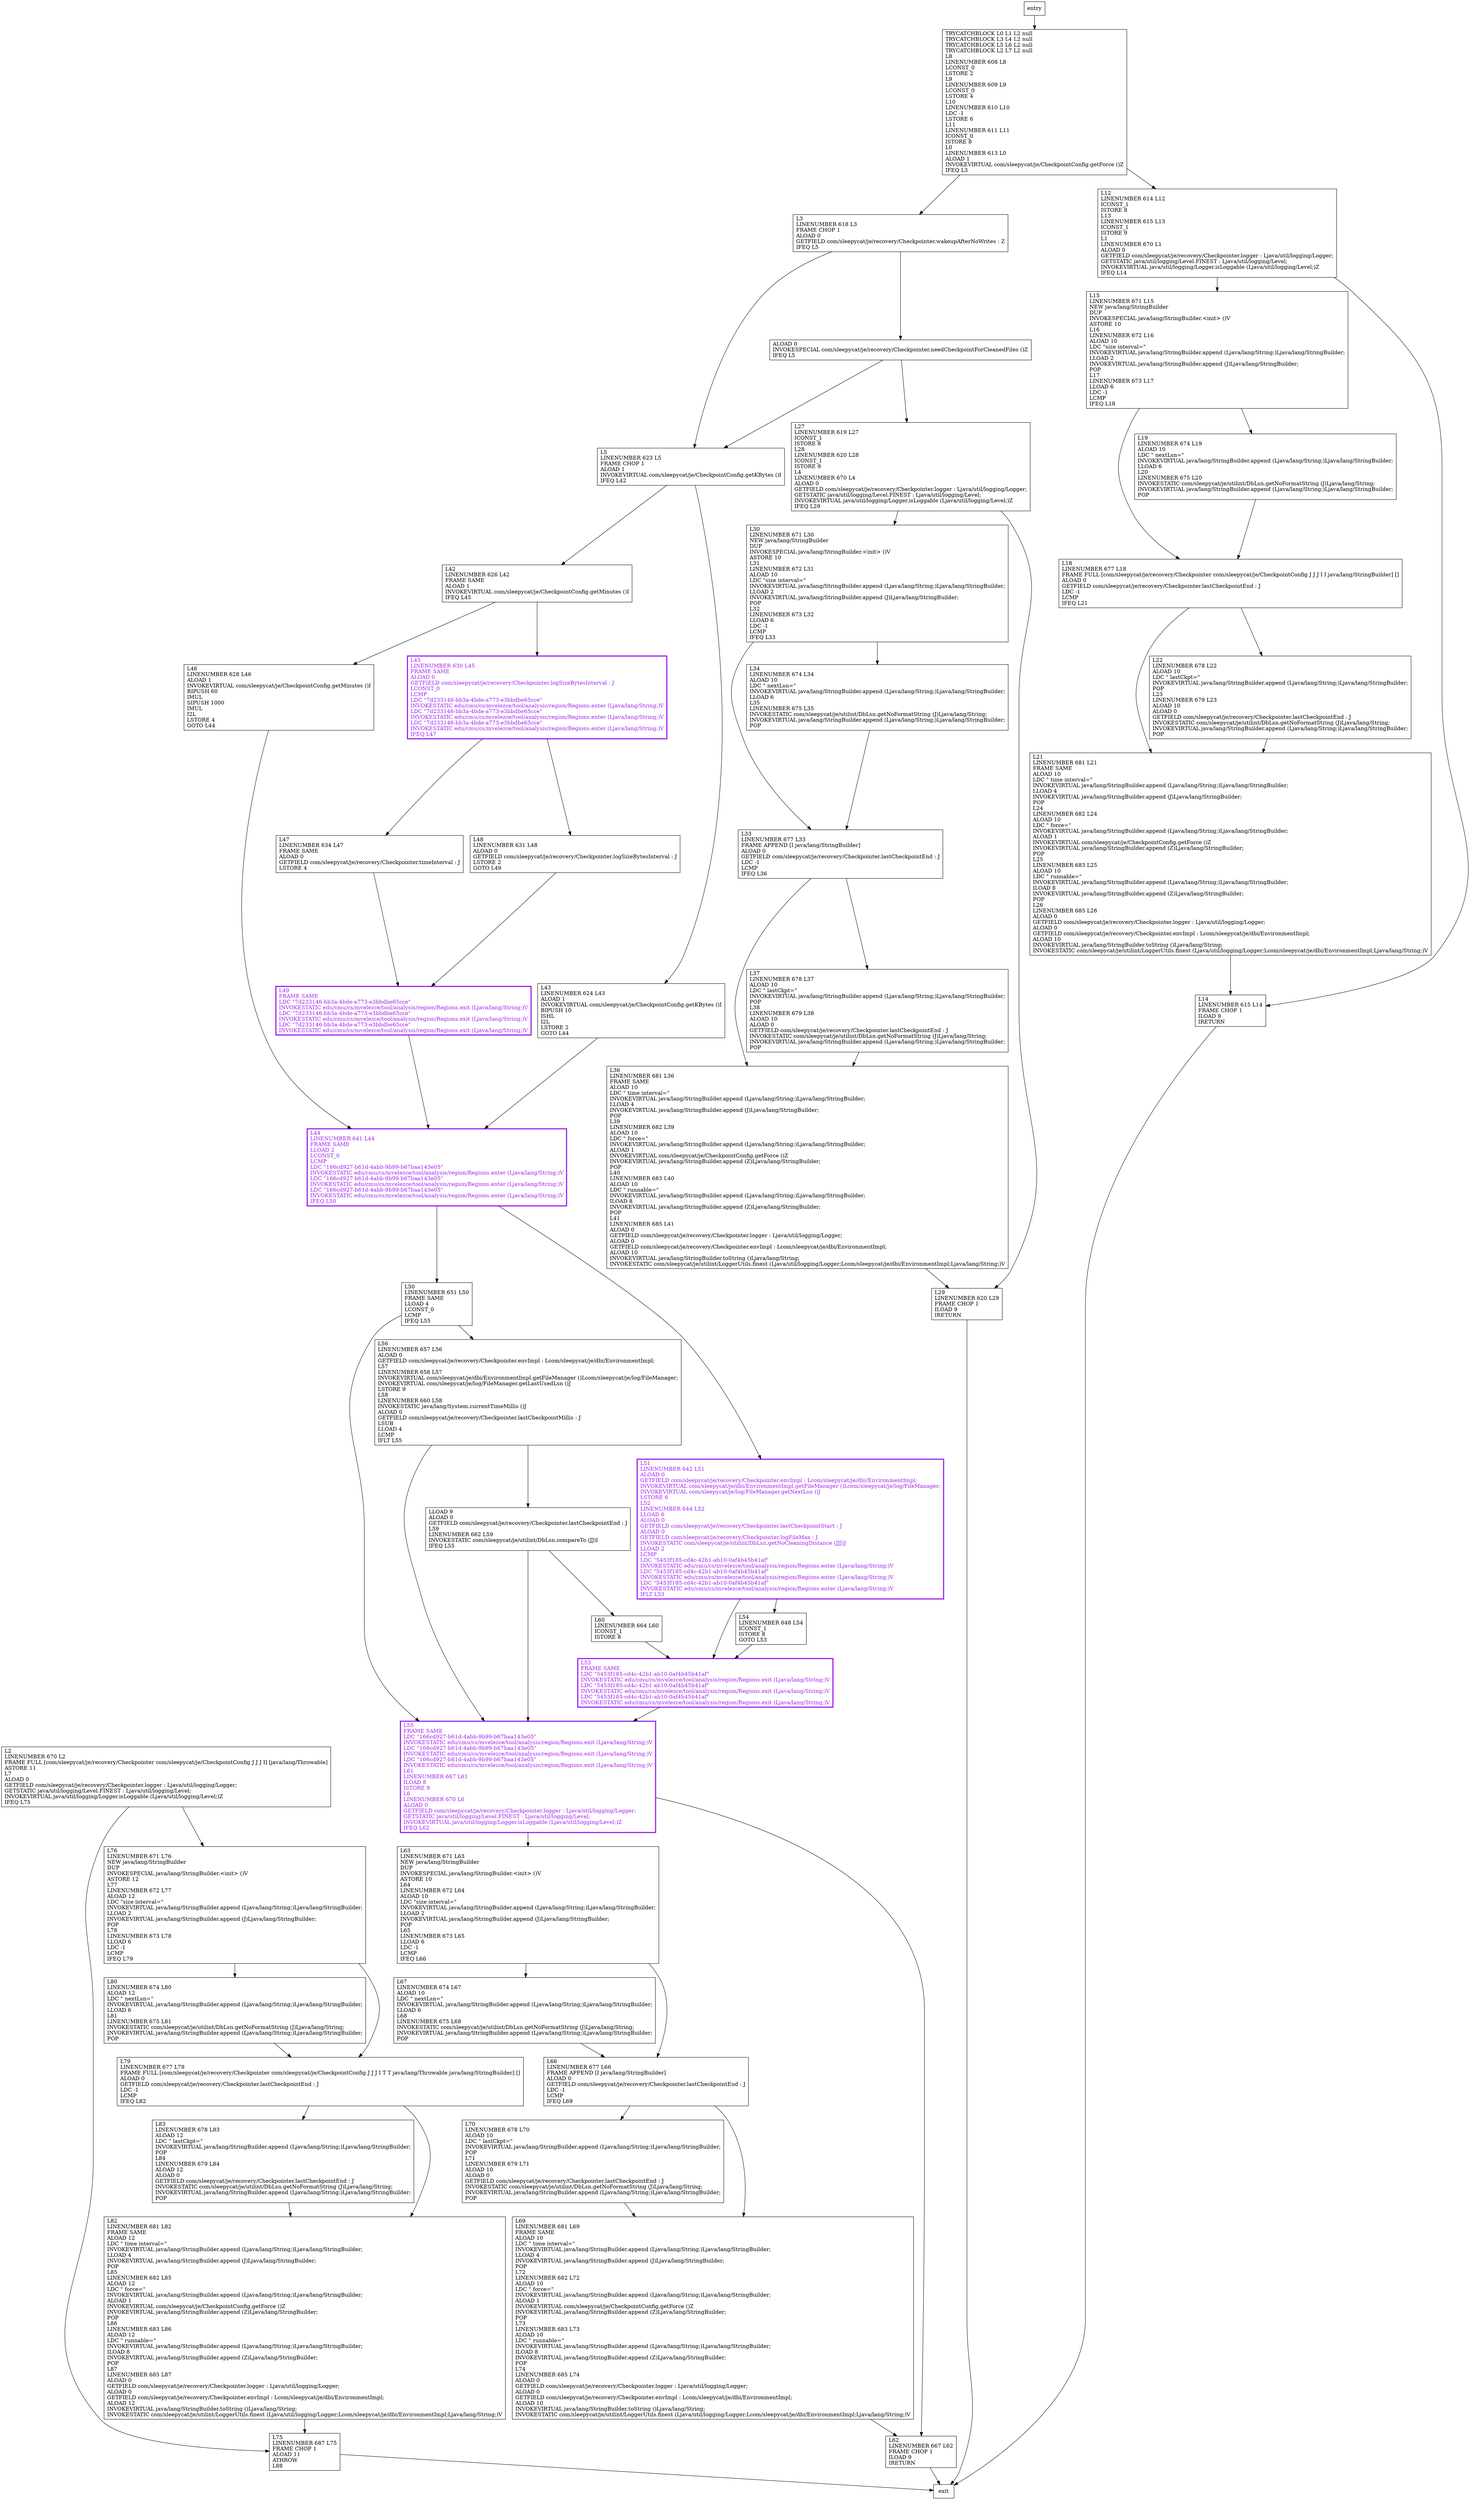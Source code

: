 digraph isRunnable {
node [shape=record];
887814593 [label="L37\lLINENUMBER 678 L37\lALOAD 10\lLDC \" lastCkpt=\"\lINVOKEVIRTUAL java/lang/StringBuilder.append (Ljava/lang/String;)Ljava/lang/StringBuilder;\lPOP\lL38\lLINENUMBER 679 L38\lALOAD 10\lALOAD 0\lGETFIELD com/sleepycat/je/recovery/Checkpointer.lastCheckpointEnd : J\lINVOKESTATIC com/sleepycat/je/utilint/DbLsn.getNoFormatString (J)Ljava/lang/String;\lINVOKEVIRTUAL java/lang/StringBuilder.append (Ljava/lang/String;)Ljava/lang/StringBuilder;\lPOP\l"];
1895167389 [label="TRYCATCHBLOCK L0 L1 L2 null\lTRYCATCHBLOCK L3 L4 L2 null\lTRYCATCHBLOCK L5 L6 L2 null\lTRYCATCHBLOCK L2 L7 L2 null\lL8\lLINENUMBER 608 L8\lLCONST_0\lLSTORE 2\lL9\lLINENUMBER 609 L9\lLCONST_0\lLSTORE 4\lL10\lLINENUMBER 610 L10\lLDC -1\lLSTORE 6\lL11\lLINENUMBER 611 L11\lICONST_0\lISTORE 8\lL0\lLINENUMBER 613 L0\lALOAD 1\lINVOKEVIRTUAL com/sleepycat/je/CheckpointConfig.getForce ()Z\lIFEQ L3\l"];
1434984256 [label="L42\lLINENUMBER 626 L42\lFRAME SAME\lALOAD 1\lINVOKEVIRTUAL com/sleepycat/je/CheckpointConfig.getMinutes ()I\lIFEQ L45\l"];
1135702755 [label="L19\lLINENUMBER 674 L19\lALOAD 10\lLDC \" nextLsn=\"\lINVOKEVIRTUAL java/lang/StringBuilder.append (Ljava/lang/String;)Ljava/lang/StringBuilder;\lLLOAD 6\lL20\lLINENUMBER 675 L20\lINVOKESTATIC com/sleepycat/je/utilint/DbLsn.getNoFormatString (J)Ljava/lang/String;\lINVOKEVIRTUAL java/lang/StringBuilder.append (Ljava/lang/String;)Ljava/lang/StringBuilder;\lPOP\l"];
1693260012 [label="L56\lLINENUMBER 657 L56\lALOAD 0\lGETFIELD com/sleepycat/je/recovery/Checkpointer.envImpl : Lcom/sleepycat/je/dbi/EnvironmentImpl;\lL57\lLINENUMBER 658 L57\lINVOKEVIRTUAL com/sleepycat/je/dbi/EnvironmentImpl.getFileManager ()Lcom/sleepycat/je/log/FileManager;\lINVOKEVIRTUAL com/sleepycat/je/log/FileManager.getLastUsedLsn ()J\lLSTORE 9\lL58\lLINENUMBER 660 L58\lINVOKESTATIC java/lang/System.currentTimeMillis ()J\lALOAD 0\lGETFIELD com/sleepycat/je/recovery/Checkpointer.lastCheckpointMillis : J\lLSUB\lLLOAD 4\lLCMP\lIFLT L55\l"];
1880527972 [label="L53\lFRAME SAME\lLDC \"5453f185-cd4c-42b1-ab10-0af4b45b41af\"\lINVOKESTATIC edu/cmu/cs/mvelezce/tool/analysis/region/Regions.exit (Ljava/lang/String;)V\lLDC \"5453f185-cd4c-42b1-ab10-0af4b45b41af\"\lINVOKESTATIC edu/cmu/cs/mvelezce/tool/analysis/region/Regions.exit (Ljava/lang/String;)V\lLDC \"5453f185-cd4c-42b1-ab10-0af4b45b41af\"\lINVOKESTATIC edu/cmu/cs/mvelezce/tool/analysis/region/Regions.exit (Ljava/lang/String;)V\l"];
2111700021 [label="L2\lLINENUMBER 670 L2\lFRAME FULL [com/sleepycat/je/recovery/Checkpointer com/sleepycat/je/CheckpointConfig J J J I] [java/lang/Throwable]\lASTORE 11\lL7\lALOAD 0\lGETFIELD com/sleepycat/je/recovery/Checkpointer.logger : Ljava/util/logging/Logger;\lGETSTATIC java/util/logging/Level.FINEST : Ljava/util/logging/Level;\lINVOKEVIRTUAL java/util/logging/Logger.isLoggable (Ljava/util/logging/Level;)Z\lIFEQ L75\l"];
613100385 [label="L44\lLINENUMBER 641 L44\lFRAME SAME\lLLOAD 2\lLCONST_0\lLCMP\lLDC \"166cd927-b61d-4abb-9b99-b67baa143e05\"\lINVOKESTATIC edu/cmu/cs/mvelezce/tool/analysis/region/Regions.enter (Ljava/lang/String;)V\lLDC \"166cd927-b61d-4abb-9b99-b67baa143e05\"\lINVOKESTATIC edu/cmu/cs/mvelezce/tool/analysis/region/Regions.enter (Ljava/lang/String;)V\lLDC \"166cd927-b61d-4abb-9b99-b67baa143e05\"\lINVOKESTATIC edu/cmu/cs/mvelezce/tool/analysis/region/Regions.enter (Ljava/lang/String;)V\lIFEQ L50\l"];
1872928774 [label="L3\lLINENUMBER 618 L3\lFRAME CHOP 1\lALOAD 0\lGETFIELD com/sleepycat/je/recovery/Checkpointer.wakeupAfterNoWrites : Z\lIFEQ L5\l"];
803175842 [label="L15\lLINENUMBER 671 L15\lNEW java/lang/StringBuilder\lDUP\lINVOKESPECIAL java/lang/StringBuilder.\<init\> ()V\lASTORE 10\lL16\lLINENUMBER 672 L16\lALOAD 10\lLDC \"size interval=\"\lINVOKEVIRTUAL java/lang/StringBuilder.append (Ljava/lang/String;)Ljava/lang/StringBuilder;\lLLOAD 2\lINVOKEVIRTUAL java/lang/StringBuilder.append (J)Ljava/lang/StringBuilder;\lPOP\lL17\lLINENUMBER 673 L17\lLLOAD 6\lLDC -1\lLCMP\lIFEQ L18\l"];
484258212 [label="L70\lLINENUMBER 678 L70\lALOAD 10\lLDC \" lastCkpt=\"\lINVOKEVIRTUAL java/lang/StringBuilder.append (Ljava/lang/String;)Ljava/lang/StringBuilder;\lPOP\lL71\lLINENUMBER 679 L71\lALOAD 10\lALOAD 0\lGETFIELD com/sleepycat/je/recovery/Checkpointer.lastCheckpointEnd : J\lINVOKESTATIC com/sleepycat/je/utilint/DbLsn.getNoFormatString (J)Ljava/lang/String;\lINVOKEVIRTUAL java/lang/StringBuilder.append (Ljava/lang/String;)Ljava/lang/StringBuilder;\lPOP\l"];
1699794502 [label="L60\lLINENUMBER 664 L60\lICONST_1\lISTORE 8\l"];
330472244 [label="L63\lLINENUMBER 671 L63\lNEW java/lang/StringBuilder\lDUP\lINVOKESPECIAL java/lang/StringBuilder.\<init\> ()V\lASTORE 10\lL64\lLINENUMBER 672 L64\lALOAD 10\lLDC \"size interval=\"\lINVOKEVIRTUAL java/lang/StringBuilder.append (Ljava/lang/String;)Ljava/lang/StringBuilder;\lLLOAD 2\lINVOKEVIRTUAL java/lang/StringBuilder.append (J)Ljava/lang/StringBuilder;\lPOP\lL65\lLINENUMBER 673 L65\lLLOAD 6\lLDC -1\lLCMP\lIFEQ L66\l"];
1950554162 [label="L12\lLINENUMBER 614 L12\lICONST_1\lISTORE 8\lL13\lLINENUMBER 615 L13\lICONST_1\lISTORE 9\lL1\lLINENUMBER 670 L1\lALOAD 0\lGETFIELD com/sleepycat/je/recovery/Checkpointer.logger : Ljava/util/logging/Logger;\lGETSTATIC java/util/logging/Level.FINEST : Ljava/util/logging/Level;\lINVOKEVIRTUAL java/util/logging/Logger.isLoggable (Ljava/util/logging/Level;)Z\lIFEQ L14\l"];
1423314849 [label="L22\lLINENUMBER 678 L22\lALOAD 10\lLDC \" lastCkpt=\"\lINVOKEVIRTUAL java/lang/StringBuilder.append (Ljava/lang/String;)Ljava/lang/StringBuilder;\lPOP\lL23\lLINENUMBER 679 L23\lALOAD 10\lALOAD 0\lGETFIELD com/sleepycat/je/recovery/Checkpointer.lastCheckpointEnd : J\lINVOKESTATIC com/sleepycat/je/utilint/DbLsn.getNoFormatString (J)Ljava/lang/String;\lINVOKEVIRTUAL java/lang/StringBuilder.append (Ljava/lang/String;)Ljava/lang/StringBuilder;\lPOP\l"];
1899064535 [label="L75\lLINENUMBER 687 L75\lFRAME CHOP 1\lALOAD 11\lATHROW\lL88\l"];
1877123942 [label="ALOAD 0\lINVOKESPECIAL com/sleepycat/je/recovery/Checkpointer.needCheckpointForCleanedFiles ()Z\lIFEQ L5\l"];
626562869 [label="L67\lLINENUMBER 674 L67\lALOAD 10\lLDC \" nextLsn=\"\lINVOKEVIRTUAL java/lang/StringBuilder.append (Ljava/lang/String;)Ljava/lang/StringBuilder;\lLLOAD 6\lL68\lLINENUMBER 675 L68\lINVOKESTATIC com/sleepycat/je/utilint/DbLsn.getNoFormatString (J)Ljava/lang/String;\lINVOKEVIRTUAL java/lang/StringBuilder.append (Ljava/lang/String;)Ljava/lang/StringBuilder;\lPOP\l"];
302869695 [label="L50\lLINENUMBER 651 L50\lFRAME SAME\lLLOAD 4\lLCONST_0\lLCMP\lIFEQ L55\l"];
1184452390 [label="L66\lLINENUMBER 677 L66\lFRAME APPEND [I java/lang/StringBuilder]\lALOAD 0\lGETFIELD com/sleepycat/je/recovery/Checkpointer.lastCheckpointEnd : J\lLDC -1\lLCMP\lIFEQ L69\l"];
1196222136 [label="L43\lLINENUMBER 624 L43\lALOAD 1\lINVOKEVIRTUAL com/sleepycat/je/CheckpointConfig.getKBytes ()I\lBIPUSH 10\lISHL\lI2L\lLSTORE 2\lGOTO L44\l"];
481839538 [label="L5\lLINENUMBER 623 L5\lFRAME CHOP 1\lALOAD 1\lINVOKEVIRTUAL com/sleepycat/je/CheckpointConfig.getKBytes ()I\lIFEQ L42\l"];
1471615414 [label="L30\lLINENUMBER 671 L30\lNEW java/lang/StringBuilder\lDUP\lINVOKESPECIAL java/lang/StringBuilder.\<init\> ()V\lASTORE 10\lL31\lLINENUMBER 672 L31\lALOAD 10\lLDC \"size interval=\"\lINVOKEVIRTUAL java/lang/StringBuilder.append (Ljava/lang/String;)Ljava/lang/StringBuilder;\lLLOAD 2\lINVOKEVIRTUAL java/lang/StringBuilder.append (J)Ljava/lang/StringBuilder;\lPOP\lL32\lLINENUMBER 673 L32\lLLOAD 6\lLDC -1\lLCMP\lIFEQ L33\l"];
1777766520 [label="L62\lLINENUMBER 667 L62\lFRAME CHOP 1\lILOAD 9\lIRETURN\l"];
1652748779 [label="L51\lLINENUMBER 642 L51\lALOAD 0\lGETFIELD com/sleepycat/je/recovery/Checkpointer.envImpl : Lcom/sleepycat/je/dbi/EnvironmentImpl;\lINVOKEVIRTUAL com/sleepycat/je/dbi/EnvironmentImpl.getFileManager ()Lcom/sleepycat/je/log/FileManager;\lINVOKEVIRTUAL com/sleepycat/je/log/FileManager.getNextLsn ()J\lLSTORE 6\lL52\lLINENUMBER 644 L52\lLLOAD 6\lALOAD 0\lGETFIELD com/sleepycat/je/recovery/Checkpointer.lastCheckpointStart : J\lALOAD 0\lGETFIELD com/sleepycat/je/recovery/Checkpointer.logFileMax : J\lINVOKESTATIC com/sleepycat/je/utilint/DbLsn.getNoCleaningDistance (JJJ)J\lLLOAD 2\lLCMP\lLDC \"5453f185-cd4c-42b1-ab10-0af4b45b41af\"\lINVOKESTATIC edu/cmu/cs/mvelezce/tool/analysis/region/Regions.enter (Ljava/lang/String;)V\lLDC \"5453f185-cd4c-42b1-ab10-0af4b45b41af\"\lINVOKESTATIC edu/cmu/cs/mvelezce/tool/analysis/region/Regions.enter (Ljava/lang/String;)V\lLDC \"5453f185-cd4c-42b1-ab10-0af4b45b41af\"\lINVOKESTATIC edu/cmu/cs/mvelezce/tool/analysis/region/Regions.enter (Ljava/lang/String;)V\lIFLT L53\l"];
79044247 [label="L45\lLINENUMBER 630 L45\lFRAME SAME\lALOAD 0\lGETFIELD com/sleepycat/je/recovery/Checkpointer.logSizeBytesInterval : J\lLCONST_0\lLCMP\lLDC \"7d233146-bb3a-4bde-a773-e3bbdbe65cce\"\lINVOKESTATIC edu/cmu/cs/mvelezce/tool/analysis/region/Regions.enter (Ljava/lang/String;)V\lLDC \"7d233146-bb3a-4bde-a773-e3bbdbe65cce\"\lINVOKESTATIC edu/cmu/cs/mvelezce/tool/analysis/region/Regions.enter (Ljava/lang/String;)V\lLDC \"7d233146-bb3a-4bde-a773-e3bbdbe65cce\"\lINVOKESTATIC edu/cmu/cs/mvelezce/tool/analysis/region/Regions.enter (Ljava/lang/String;)V\lIFEQ L47\l"];
337875491 [label="L80\lLINENUMBER 674 L80\lALOAD 12\lLDC \" nextLsn=\"\lINVOKEVIRTUAL java/lang/StringBuilder.append (Ljava/lang/String;)Ljava/lang/StringBuilder;\lLLOAD 6\lL81\lLINENUMBER 675 L81\lINVOKESTATIC com/sleepycat/je/utilint/DbLsn.getNoFormatString (J)Ljava/lang/String;\lINVOKEVIRTUAL java/lang/StringBuilder.append (Ljava/lang/String;)Ljava/lang/StringBuilder;\lPOP\l"];
464614109 [label="L69\lLINENUMBER 681 L69\lFRAME SAME\lALOAD 10\lLDC \" time interval=\"\lINVOKEVIRTUAL java/lang/StringBuilder.append (Ljava/lang/String;)Ljava/lang/StringBuilder;\lLLOAD 4\lINVOKEVIRTUAL java/lang/StringBuilder.append (J)Ljava/lang/StringBuilder;\lPOP\lL72\lLINENUMBER 682 L72\lALOAD 10\lLDC \" force=\"\lINVOKEVIRTUAL java/lang/StringBuilder.append (Ljava/lang/String;)Ljava/lang/StringBuilder;\lALOAD 1\lINVOKEVIRTUAL com/sleepycat/je/CheckpointConfig.getForce ()Z\lINVOKEVIRTUAL java/lang/StringBuilder.append (Z)Ljava/lang/StringBuilder;\lPOP\lL73\lLINENUMBER 683 L73\lALOAD 10\lLDC \" runnable=\"\lINVOKEVIRTUAL java/lang/StringBuilder.append (Ljava/lang/String;)Ljava/lang/StringBuilder;\lILOAD 8\lINVOKEVIRTUAL java/lang/StringBuilder.append (Z)Ljava/lang/StringBuilder;\lPOP\lL74\lLINENUMBER 685 L74\lALOAD 0\lGETFIELD com/sleepycat/je/recovery/Checkpointer.logger : Ljava/util/logging/Logger;\lALOAD 0\lGETFIELD com/sleepycat/je/recovery/Checkpointer.envImpl : Lcom/sleepycat/je/dbi/EnvironmentImpl;\lALOAD 10\lINVOKEVIRTUAL java/lang/StringBuilder.toString ()Ljava/lang/String;\lINVOKESTATIC com/sleepycat/je/utilint/LoggerUtils.finest (Ljava/util/logging/Logger;Lcom/sleepycat/je/dbi/EnvironmentImpl;Ljava/lang/String;)V\l"];
1842580978 [label="L27\lLINENUMBER 619 L27\lICONST_1\lISTORE 8\lL28\lLINENUMBER 620 L28\lICONST_1\lISTORE 9\lL4\lLINENUMBER 670 L4\lALOAD 0\lGETFIELD com/sleepycat/je/recovery/Checkpointer.logger : Ljava/util/logging/Logger;\lGETSTATIC java/util/logging/Level.FINEST : Ljava/util/logging/Level;\lINVOKEVIRTUAL java/util/logging/Logger.isLoggable (Ljava/util/logging/Level;)Z\lIFEQ L29\l"];
298939230 [label="L46\lLINENUMBER 628 L46\lALOAD 1\lINVOKEVIRTUAL com/sleepycat/je/CheckpointConfig.getMinutes ()I\lBIPUSH 60\lIMUL\lSIPUSH 1000\lIMUL\lI2L\lLSTORE 4\lGOTO L44\l"];
286637708 [label="L54\lLINENUMBER 648 L54\lICONST_1\lISTORE 8\lGOTO L53\l"];
822619898 [label="L47\lLINENUMBER 634 L47\lFRAME SAME\lALOAD 0\lGETFIELD com/sleepycat/je/recovery/Checkpointer.timeInterval : J\lLSTORE 4\l"];
766796213 [label="L34\lLINENUMBER 674 L34\lALOAD 10\lLDC \" nextLsn=\"\lINVOKEVIRTUAL java/lang/StringBuilder.append (Ljava/lang/String;)Ljava/lang/StringBuilder;\lLLOAD 6\lL35\lLINENUMBER 675 L35\lINVOKESTATIC com/sleepycat/je/utilint/DbLsn.getNoFormatString (J)Ljava/lang/String;\lINVOKEVIRTUAL java/lang/StringBuilder.append (Ljava/lang/String;)Ljava/lang/StringBuilder;\lPOP\l"];
161234158 [label="L29\lLINENUMBER 620 L29\lFRAME CHOP 1\lILOAD 9\lIRETURN\l"];
1551484396 [label="L33\lLINENUMBER 677 L33\lFRAME APPEND [I java/lang/StringBuilder]\lALOAD 0\lGETFIELD com/sleepycat/je/recovery/Checkpointer.lastCheckpointEnd : J\lLDC -1\lLCMP\lIFEQ L36\l"];
109967558 [label="L79\lLINENUMBER 677 L79\lFRAME FULL [com/sleepycat/je/recovery/Checkpointer com/sleepycat/je/CheckpointConfig J J J I T T java/lang/Throwable java/lang/StringBuilder] []\lALOAD 0\lGETFIELD com/sleepycat/je/recovery/Checkpointer.lastCheckpointEnd : J\lLDC -1\lLCMP\lIFEQ L82\l"];
503117914 [label="L55\lFRAME SAME\lLDC \"166cd927-b61d-4abb-9b99-b67baa143e05\"\lINVOKESTATIC edu/cmu/cs/mvelezce/tool/analysis/region/Regions.exit (Ljava/lang/String;)V\lLDC \"166cd927-b61d-4abb-9b99-b67baa143e05\"\lINVOKESTATIC edu/cmu/cs/mvelezce/tool/analysis/region/Regions.exit (Ljava/lang/String;)V\lLDC \"166cd927-b61d-4abb-9b99-b67baa143e05\"\lINVOKESTATIC edu/cmu/cs/mvelezce/tool/analysis/region/Regions.exit (Ljava/lang/String;)V\lL61\lLINENUMBER 667 L61\lILOAD 8\lISTORE 9\lL6\lLINENUMBER 670 L6\lALOAD 0\lGETFIELD com/sleepycat/je/recovery/Checkpointer.logger : Ljava/util/logging/Logger;\lGETSTATIC java/util/logging/Level.FINEST : Ljava/util/logging/Level;\lINVOKEVIRTUAL java/util/logging/Logger.isLoggable (Ljava/util/logging/Level;)Z\lIFEQ L62\l"];
730656841 [label="L83\lLINENUMBER 678 L83\lALOAD 12\lLDC \" lastCkpt=\"\lINVOKEVIRTUAL java/lang/StringBuilder.append (Ljava/lang/String;)Ljava/lang/StringBuilder;\lPOP\lL84\lLINENUMBER 679 L84\lALOAD 12\lALOAD 0\lGETFIELD com/sleepycat/je/recovery/Checkpointer.lastCheckpointEnd : J\lINVOKESTATIC com/sleepycat/je/utilint/DbLsn.getNoFormatString (J)Ljava/lang/String;\lINVOKEVIRTUAL java/lang/StringBuilder.append (Ljava/lang/String;)Ljava/lang/StringBuilder;\lPOP\l"];
3162216 [label="L21\lLINENUMBER 681 L21\lFRAME SAME\lALOAD 10\lLDC \" time interval=\"\lINVOKEVIRTUAL java/lang/StringBuilder.append (Ljava/lang/String;)Ljava/lang/StringBuilder;\lLLOAD 4\lINVOKEVIRTUAL java/lang/StringBuilder.append (J)Ljava/lang/StringBuilder;\lPOP\lL24\lLINENUMBER 682 L24\lALOAD 10\lLDC \" force=\"\lINVOKEVIRTUAL java/lang/StringBuilder.append (Ljava/lang/String;)Ljava/lang/StringBuilder;\lALOAD 1\lINVOKEVIRTUAL com/sleepycat/je/CheckpointConfig.getForce ()Z\lINVOKEVIRTUAL java/lang/StringBuilder.append (Z)Ljava/lang/StringBuilder;\lPOP\lL25\lLINENUMBER 683 L25\lALOAD 10\lLDC \" runnable=\"\lINVOKEVIRTUAL java/lang/StringBuilder.append (Ljava/lang/String;)Ljava/lang/StringBuilder;\lILOAD 8\lINVOKEVIRTUAL java/lang/StringBuilder.append (Z)Ljava/lang/StringBuilder;\lPOP\lL26\lLINENUMBER 685 L26\lALOAD 0\lGETFIELD com/sleepycat/je/recovery/Checkpointer.logger : Ljava/util/logging/Logger;\lALOAD 0\lGETFIELD com/sleepycat/je/recovery/Checkpointer.envImpl : Lcom/sleepycat/je/dbi/EnvironmentImpl;\lALOAD 10\lINVOKEVIRTUAL java/lang/StringBuilder.toString ()Ljava/lang/String;\lINVOKESTATIC com/sleepycat/je/utilint/LoggerUtils.finest (Ljava/util/logging/Logger;Lcom/sleepycat/je/dbi/EnvironmentImpl;Ljava/lang/String;)V\l"];
963205123 [label="L18\lLINENUMBER 677 L18\lFRAME FULL [com/sleepycat/je/recovery/Checkpointer com/sleepycat/je/CheckpointConfig J J J I I java/lang/StringBuilder] []\lALOAD 0\lGETFIELD com/sleepycat/je/recovery/Checkpointer.lastCheckpointEnd : J\lLDC -1\lLCMP\lIFEQ L21\l"];
2018719292 [label="L49\lFRAME SAME\lLDC \"7d233146-bb3a-4bde-a773-e3bbdbe65cce\"\lINVOKESTATIC edu/cmu/cs/mvelezce/tool/analysis/region/Regions.exit (Ljava/lang/String;)V\lLDC \"7d233146-bb3a-4bde-a773-e3bbdbe65cce\"\lINVOKESTATIC edu/cmu/cs/mvelezce/tool/analysis/region/Regions.exit (Ljava/lang/String;)V\lLDC \"7d233146-bb3a-4bde-a773-e3bbdbe65cce\"\lINVOKESTATIC edu/cmu/cs/mvelezce/tool/analysis/region/Regions.exit (Ljava/lang/String;)V\l"];
1494084149 [label="LLOAD 9\lALOAD 0\lGETFIELD com/sleepycat/je/recovery/Checkpointer.lastCheckpointEnd : J\lL59\lLINENUMBER 662 L59\lINVOKESTATIC com/sleepycat/je/utilint/DbLsn.compareTo (JJ)I\lIFEQ L55\l"];
1884890921 [label="L14\lLINENUMBER 615 L14\lFRAME CHOP 1\lILOAD 9\lIRETURN\l"];
2082499348 [label="L82\lLINENUMBER 681 L82\lFRAME SAME\lALOAD 12\lLDC \" time interval=\"\lINVOKEVIRTUAL java/lang/StringBuilder.append (Ljava/lang/String;)Ljava/lang/StringBuilder;\lLLOAD 4\lINVOKEVIRTUAL java/lang/StringBuilder.append (J)Ljava/lang/StringBuilder;\lPOP\lL85\lLINENUMBER 682 L85\lALOAD 12\lLDC \" force=\"\lINVOKEVIRTUAL java/lang/StringBuilder.append (Ljava/lang/String;)Ljava/lang/StringBuilder;\lALOAD 1\lINVOKEVIRTUAL com/sleepycat/je/CheckpointConfig.getForce ()Z\lINVOKEVIRTUAL java/lang/StringBuilder.append (Z)Ljava/lang/StringBuilder;\lPOP\lL86\lLINENUMBER 683 L86\lALOAD 12\lLDC \" runnable=\"\lINVOKEVIRTUAL java/lang/StringBuilder.append (Ljava/lang/String;)Ljava/lang/StringBuilder;\lILOAD 8\lINVOKEVIRTUAL java/lang/StringBuilder.append (Z)Ljava/lang/StringBuilder;\lPOP\lL87\lLINENUMBER 685 L87\lALOAD 0\lGETFIELD com/sleepycat/je/recovery/Checkpointer.logger : Ljava/util/logging/Logger;\lALOAD 0\lGETFIELD com/sleepycat/je/recovery/Checkpointer.envImpl : Lcom/sleepycat/je/dbi/EnvironmentImpl;\lALOAD 12\lINVOKEVIRTUAL java/lang/StringBuilder.toString ()Ljava/lang/String;\lINVOKESTATIC com/sleepycat/je/utilint/LoggerUtils.finest (Ljava/util/logging/Logger;Lcom/sleepycat/je/dbi/EnvironmentImpl;Ljava/lang/String;)V\l"];
1539273803 [label="L36\lLINENUMBER 681 L36\lFRAME SAME\lALOAD 10\lLDC \" time interval=\"\lINVOKEVIRTUAL java/lang/StringBuilder.append (Ljava/lang/String;)Ljava/lang/StringBuilder;\lLLOAD 4\lINVOKEVIRTUAL java/lang/StringBuilder.append (J)Ljava/lang/StringBuilder;\lPOP\lL39\lLINENUMBER 682 L39\lALOAD 10\lLDC \" force=\"\lINVOKEVIRTUAL java/lang/StringBuilder.append (Ljava/lang/String;)Ljava/lang/StringBuilder;\lALOAD 1\lINVOKEVIRTUAL com/sleepycat/je/CheckpointConfig.getForce ()Z\lINVOKEVIRTUAL java/lang/StringBuilder.append (Z)Ljava/lang/StringBuilder;\lPOP\lL40\lLINENUMBER 683 L40\lALOAD 10\lLDC \" runnable=\"\lINVOKEVIRTUAL java/lang/StringBuilder.append (Ljava/lang/String;)Ljava/lang/StringBuilder;\lILOAD 8\lINVOKEVIRTUAL java/lang/StringBuilder.append (Z)Ljava/lang/StringBuilder;\lPOP\lL41\lLINENUMBER 685 L41\lALOAD 0\lGETFIELD com/sleepycat/je/recovery/Checkpointer.logger : Ljava/util/logging/Logger;\lALOAD 0\lGETFIELD com/sleepycat/je/recovery/Checkpointer.envImpl : Lcom/sleepycat/je/dbi/EnvironmentImpl;\lALOAD 10\lINVOKEVIRTUAL java/lang/StringBuilder.toString ()Ljava/lang/String;\lINVOKESTATIC com/sleepycat/je/utilint/LoggerUtils.finest (Ljava/util/logging/Logger;Lcom/sleepycat/je/dbi/EnvironmentImpl;Ljava/lang/String;)V\l"];
1285933977 [label="L48\lLINENUMBER 631 L48\lALOAD 0\lGETFIELD com/sleepycat/je/recovery/Checkpointer.logSizeBytesInterval : J\lLSTORE 2\lGOTO L49\l"];
1627840438 [label="L76\lLINENUMBER 671 L76\lNEW java/lang/StringBuilder\lDUP\lINVOKESPECIAL java/lang/StringBuilder.\<init\> ()V\lASTORE 12\lL77\lLINENUMBER 672 L77\lALOAD 12\lLDC \"size interval=\"\lINVOKEVIRTUAL java/lang/StringBuilder.append (Ljava/lang/String;)Ljava/lang/StringBuilder;\lLLOAD 2\lINVOKEVIRTUAL java/lang/StringBuilder.append (J)Ljava/lang/StringBuilder;\lPOP\lL78\lLINENUMBER 673 L78\lLLOAD 6\lLDC -1\lLCMP\lIFEQ L79\l"];
entry;
exit;
1434984256 -> 79044247;
1434984256 -> 298939230;
613100385 -> 1652748779;
613100385 -> 302869695;
1872928774 -> 1877123942;
1872928774 -> 481839538;
1699794502 -> 1880527972;
330472244 -> 626562869;
330472244 -> 1184452390;
1950554162 -> 803175842;
1950554162 -> 1884890921;
1423314849 -> 3162216;
1899064535 -> exit;
1196222136 -> 613100385;
1777766520 -> exit;
337875491 -> 109967558;
1842580978 -> 1471615414;
1842580978 -> 161234158;
161234158 -> exit;
entry -> 1895167389;
503117914 -> 330472244;
503117914 -> 1777766520;
730656841 -> 2082499348;
2018719292 -> 613100385;
1494084149 -> 1699794502;
1494084149 -> 503117914;
2082499348 -> 1899064535;
1539273803 -> 161234158;
1285933977 -> 2018719292;
887814593 -> 1539273803;
1895167389 -> 1950554162;
1895167389 -> 1872928774;
1135702755 -> 963205123;
1693260012 -> 503117914;
1693260012 -> 1494084149;
1880527972 -> 503117914;
2111700021 -> 1899064535;
2111700021 -> 1627840438;
803175842 -> 1135702755;
803175842 -> 963205123;
484258212 -> 464614109;
1877123942 -> 1842580978;
1877123942 -> 481839538;
626562869 -> 1184452390;
302869695 -> 1693260012;
302869695 -> 503117914;
1184452390 -> 464614109;
1184452390 -> 484258212;
481839538 -> 1434984256;
481839538 -> 1196222136;
1471615414 -> 1551484396;
1471615414 -> 766796213;
1652748779 -> 1880527972;
1652748779 -> 286637708;
79044247 -> 822619898;
79044247 -> 1285933977;
464614109 -> 1777766520;
298939230 -> 613100385;
286637708 -> 1880527972;
822619898 -> 2018719292;
766796213 -> 1551484396;
1551484396 -> 887814593;
1551484396 -> 1539273803;
109967558 -> 730656841;
109967558 -> 2082499348;
3162216 -> 1884890921;
963205123 -> 1423314849;
963205123 -> 3162216;
1884890921 -> exit;
1627840438 -> 109967558;
1627840438 -> 337875491;
1652748779[fontcolor="purple", penwidth=3, color="purple"];
1880527972[fontcolor="purple", penwidth=3, color="purple"];
79044247[fontcolor="purple", penwidth=3, color="purple"];
503117914[fontcolor="purple", penwidth=3, color="purple"];
613100385[fontcolor="purple", penwidth=3, color="purple"];
2018719292[fontcolor="purple", penwidth=3, color="purple"];
}
